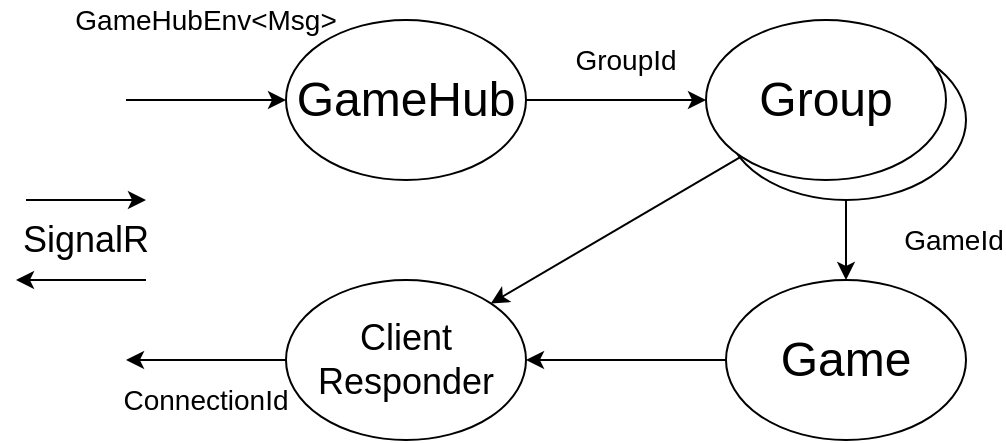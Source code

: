 <mxfile version="13.2.4" type="device"><diagram id="IDjC_kxAWpIu6SYJKtMX" name="Page-1"><mxGraphModel dx="1681" dy="707" grid="1" gridSize="10" guides="1" tooltips="1" connect="1" arrows="1" fold="1" page="1" pageScale="1" pageWidth="827" pageHeight="1169" math="0" shadow="0"><root><mxCell id="0"/><mxCell id="1" parent="0"/><mxCell id="5IBApqZLqP4108ylOr7j-3" value="" style="group" parent="1" vertex="1" connectable="0"><mxGeometry x="100" y="20" width="120" height="80" as="geometry"/></mxCell><mxCell id="5IBApqZLqP4108ylOr7j-1" value="" style="ellipse;whiteSpace=wrap;html=1;" parent="5IBApqZLqP4108ylOr7j-3" vertex="1"><mxGeometry width="120" height="80" as="geometry"/></mxCell><mxCell id="5IBApqZLqP4108ylOr7j-2" value="&lt;font style=&quot;font-size: 24px&quot;&gt;GameHub&lt;/font&gt;" style="text;html=1;strokeColor=none;fillColor=none;align=center;verticalAlign=middle;whiteSpace=wrap;rounded=0;" parent="5IBApqZLqP4108ylOr7j-3" vertex="1"><mxGeometry x="40" y="30" width="40" height="20" as="geometry"/></mxCell><mxCell id="5IBApqZLqP4108ylOr7j-5" value="" style="group" parent="1" vertex="1" connectable="0"><mxGeometry x="320" y="30" width="120" height="80" as="geometry"/></mxCell><mxCell id="5IBApqZLqP4108ylOr7j-6" value="" style="ellipse;whiteSpace=wrap;html=1;" parent="5IBApqZLqP4108ylOr7j-5" vertex="1"><mxGeometry width="120" height="80" as="geometry"/></mxCell><mxCell id="5IBApqZLqP4108ylOr7j-7" value="&lt;font style=&quot;font-size: 24px&quot;&gt;Group&lt;/font&gt;" style="text;html=1;strokeColor=none;fillColor=none;align=center;verticalAlign=middle;whiteSpace=wrap;rounded=0;" parent="5IBApqZLqP4108ylOr7j-5" vertex="1"><mxGeometry x="40" y="30" width="40" height="20" as="geometry"/></mxCell><mxCell id="5IBApqZLqP4108ylOr7j-8" value="" style="group" parent="5IBApqZLqP4108ylOr7j-5" vertex="1" connectable="0"><mxGeometry x="-10" y="-10" width="120" height="80" as="geometry"/></mxCell><mxCell id="5IBApqZLqP4108ylOr7j-9" value="" style="ellipse;whiteSpace=wrap;html=1;" parent="5IBApqZLqP4108ylOr7j-8" vertex="1"><mxGeometry width="120" height="80" as="geometry"/></mxCell><mxCell id="5IBApqZLqP4108ylOr7j-10" value="&lt;font style=&quot;font-size: 24px&quot;&gt;Group&lt;/font&gt;" style="text;html=1;strokeColor=none;fillColor=none;align=center;verticalAlign=middle;whiteSpace=wrap;rounded=0;" parent="5IBApqZLqP4108ylOr7j-8" vertex="1"><mxGeometry x="40" y="30" width="40" height="20" as="geometry"/></mxCell><mxCell id="5IBApqZLqP4108ylOr7j-11" value="" style="group" parent="1" vertex="1" connectable="0"><mxGeometry x="100" y="150" width="120" height="80" as="geometry"/></mxCell><mxCell id="5IBApqZLqP4108ylOr7j-12" value="" style="ellipse;whiteSpace=wrap;html=1;" parent="5IBApqZLqP4108ylOr7j-11" vertex="1"><mxGeometry width="120" height="80" as="geometry"/></mxCell><mxCell id="5IBApqZLqP4108ylOr7j-13" value="&lt;font&gt;&lt;font style=&quot;font-size: 18px&quot;&gt;Client&lt;br&gt;Responder&lt;/font&gt;&lt;br&gt;&lt;/font&gt;" style="text;html=1;strokeColor=none;fillColor=none;align=center;verticalAlign=middle;whiteSpace=wrap;rounded=0;" parent="5IBApqZLqP4108ylOr7j-11" vertex="1"><mxGeometry x="40" y="30" width="40" height="20" as="geometry"/></mxCell><mxCell id="5IBApqZLqP4108ylOr7j-14" value="" style="group" parent="1" vertex="1" connectable="0"><mxGeometry x="320" y="150" width="120" height="80" as="geometry"/></mxCell><mxCell id="5IBApqZLqP4108ylOr7j-15" value="" style="ellipse;whiteSpace=wrap;html=1;" parent="5IBApqZLqP4108ylOr7j-14" vertex="1"><mxGeometry width="120" height="80" as="geometry"/></mxCell><mxCell id="5IBApqZLqP4108ylOr7j-16" value="&lt;font style=&quot;font-size: 24px&quot;&gt;Game&lt;/font&gt;" style="text;html=1;strokeColor=none;fillColor=none;align=center;verticalAlign=middle;whiteSpace=wrap;rounded=0;" parent="5IBApqZLqP4108ylOr7j-14" vertex="1"><mxGeometry x="40" y="30" width="40" height="20" as="geometry"/></mxCell><mxCell id="5IBApqZLqP4108ylOr7j-18" value="" style="endArrow=classic;html=1;entryX=0;entryY=0.5;entryDx=0;entryDy=0;" parent="1" target="5IBApqZLqP4108ylOr7j-1" edge="1"><mxGeometry width="50" height="50" relative="1" as="geometry"><mxPoint x="20" y="60" as="sourcePoint"/><mxPoint x="450" y="320" as="targetPoint"/></mxGeometry></mxCell><mxCell id="5IBApqZLqP4108ylOr7j-19" value="" style="endArrow=classic;html=1;entryX=0;entryY=0.5;entryDx=0;entryDy=0;exitX=1;exitY=0.5;exitDx=0;exitDy=0;" parent="1" source="5IBApqZLqP4108ylOr7j-1" target="5IBApqZLqP4108ylOr7j-9" edge="1"><mxGeometry width="50" height="50" relative="1" as="geometry"><mxPoint x="440" y="370" as="sourcePoint"/><mxPoint x="490" y="320" as="targetPoint"/></mxGeometry></mxCell><mxCell id="5IBApqZLqP4108ylOr7j-20" value="" style="endArrow=classic;html=1;exitX=0.5;exitY=1;exitDx=0;exitDy=0;entryX=0.5;entryY=0;entryDx=0;entryDy=0;" parent="1" source="5IBApqZLqP4108ylOr7j-6" target="5IBApqZLqP4108ylOr7j-15" edge="1"><mxGeometry width="50" height="50" relative="1" as="geometry"><mxPoint x="486" y="370" as="sourcePoint"/><mxPoint x="536" y="320" as="targetPoint"/></mxGeometry></mxCell><mxCell id="5IBApqZLqP4108ylOr7j-21" value="" style="endArrow=classic;html=1;entryX=1;entryY=0.5;entryDx=0;entryDy=0;exitX=0;exitY=0.5;exitDx=0;exitDy=0;" parent="1" source="5IBApqZLqP4108ylOr7j-15" target="5IBApqZLqP4108ylOr7j-12" edge="1"><mxGeometry width="50" height="50" relative="1" as="geometry"><mxPoint x="440" y="300" as="sourcePoint"/><mxPoint x="490" y="250" as="targetPoint"/></mxGeometry></mxCell><mxCell id="5IBApqZLqP4108ylOr7j-22" value="" style="endArrow=classic;html=1;exitX=0;exitY=0.5;exitDx=0;exitDy=0;" parent="1" source="5IBApqZLqP4108ylOr7j-12" edge="1"><mxGeometry width="50" height="50" relative="1" as="geometry"><mxPoint x="400" y="300" as="sourcePoint"/><mxPoint x="20" y="190" as="targetPoint"/></mxGeometry></mxCell><mxCell id="5IBApqZLqP4108ylOr7j-23" value="" style="endArrow=classic;html=1;exitX=0;exitY=1;exitDx=0;exitDy=0;entryX=1;entryY=0;entryDx=0;entryDy=0;" parent="1" source="5IBApqZLqP4108ylOr7j-9" target="5IBApqZLqP4108ylOr7j-12" edge="1"><mxGeometry width="50" height="50" relative="1" as="geometry"><mxPoint x="440" y="370" as="sourcePoint"/><mxPoint x="490" y="320" as="targetPoint"/></mxGeometry></mxCell><mxCell id="HRISZoT5ZNFf31fKdN-i-4" value="&lt;font style=&quot;font-size: 18px&quot;&gt;SignalR&lt;/font&gt;" style="text;html=1;strokeColor=none;fillColor=none;align=center;verticalAlign=middle;whiteSpace=wrap;rounded=0;" vertex="1" parent="1"><mxGeometry x="-20" y="120" width="40" height="20" as="geometry"/></mxCell><mxCell id="HRISZoT5ZNFf31fKdN-i-5" value="&lt;font style=&quot;font-size: 14px&quot;&gt;GameHubEnv&amp;lt;Msg&amp;gt;&lt;/font&gt;" style="text;html=1;strokeColor=none;fillColor=none;align=center;verticalAlign=middle;whiteSpace=wrap;rounded=0;" vertex="1" parent="1"><mxGeometry x="40" y="10" width="40" height="20" as="geometry"/></mxCell><mxCell id="HRISZoT5ZNFf31fKdN-i-9" value="&lt;font style=&quot;font-size: 14px&quot;&gt;GroupId&lt;/font&gt;" style="text;html=1;strokeColor=none;fillColor=none;align=center;verticalAlign=middle;whiteSpace=wrap;rounded=0;" vertex="1" parent="1"><mxGeometry x="250" y="30" width="40" height="20" as="geometry"/></mxCell><mxCell id="HRISZoT5ZNFf31fKdN-i-10" value="&lt;font style=&quot;font-size: 14px&quot;&gt;GameId&lt;/font&gt;" style="text;html=1;strokeColor=none;fillColor=none;align=center;verticalAlign=middle;whiteSpace=wrap;rounded=0;" vertex="1" parent="1"><mxGeometry x="414" y="120" width="40" height="20" as="geometry"/></mxCell><mxCell id="HRISZoT5ZNFf31fKdN-i-11" value="&lt;font style=&quot;font-size: 14px&quot;&gt;ConnectionId&lt;/font&gt;" style="text;html=1;strokeColor=none;fillColor=none;align=center;verticalAlign=middle;whiteSpace=wrap;rounded=0;" vertex="1" parent="1"><mxGeometry x="40" y="200" width="40" height="20" as="geometry"/></mxCell><mxCell id="HRISZoT5ZNFf31fKdN-i-12" value="" style="endArrow=classic;html=1;" edge="1" parent="1"><mxGeometry width="50" height="50" relative="1" as="geometry"><mxPoint x="-30" y="110" as="sourcePoint"/><mxPoint x="30" y="110" as="targetPoint"/></mxGeometry></mxCell><mxCell id="HRISZoT5ZNFf31fKdN-i-15" value="" style="endArrow=classic;html=1;" edge="1" parent="1"><mxGeometry width="50" height="50" relative="1" as="geometry"><mxPoint x="30" y="150" as="sourcePoint"/><mxPoint x="-35" y="150" as="targetPoint"/></mxGeometry></mxCell></root></mxGraphModel></diagram></mxfile>